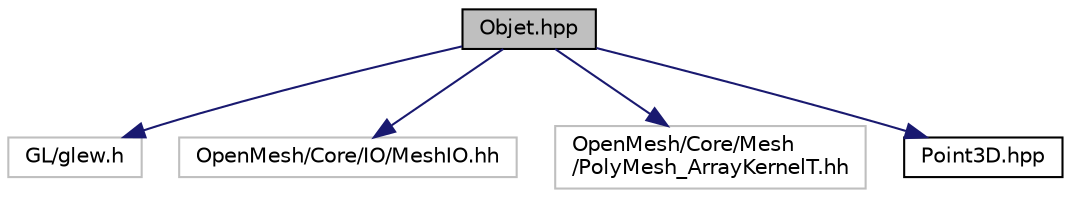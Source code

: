 digraph "Objet.hpp"
{
 // LATEX_PDF_SIZE
  edge [fontname="Helvetica",fontsize="10",labelfontname="Helvetica",labelfontsize="10"];
  node [fontname="Helvetica",fontsize="10",shape=record];
  Node1 [label="Objet.hpp",height=0.2,width=0.4,color="black", fillcolor="grey75", style="filled", fontcolor="black",tooltip="Atribut de la classe Objet."];
  Node1 -> Node2 [color="midnightblue",fontsize="10",style="solid",fontname="Helvetica"];
  Node2 [label="GL/glew.h",height=0.2,width=0.4,color="grey75", fillcolor="white", style="filled",tooltip=" "];
  Node1 -> Node3 [color="midnightblue",fontsize="10",style="solid",fontname="Helvetica"];
  Node3 [label="OpenMesh/Core/IO/MeshIO.hh",height=0.2,width=0.4,color="grey75", fillcolor="white", style="filled",tooltip=" "];
  Node1 -> Node4 [color="midnightblue",fontsize="10",style="solid",fontname="Helvetica"];
  Node4 [label="OpenMesh/Core/Mesh\l/PolyMesh_ArrayKernelT.hh",height=0.2,width=0.4,color="grey75", fillcolor="white", style="filled",tooltip=" "];
  Node1 -> Node5 [color="midnightblue",fontsize="10",style="solid",fontname="Helvetica"];
  Node5 [label="Point3D.hpp",height=0.2,width=0.4,color="black", fillcolor="white", style="filled",URL="$Point3D_8hpp.html",tooltip="création d'une structure d'un point en 3D. point3D"];
}
